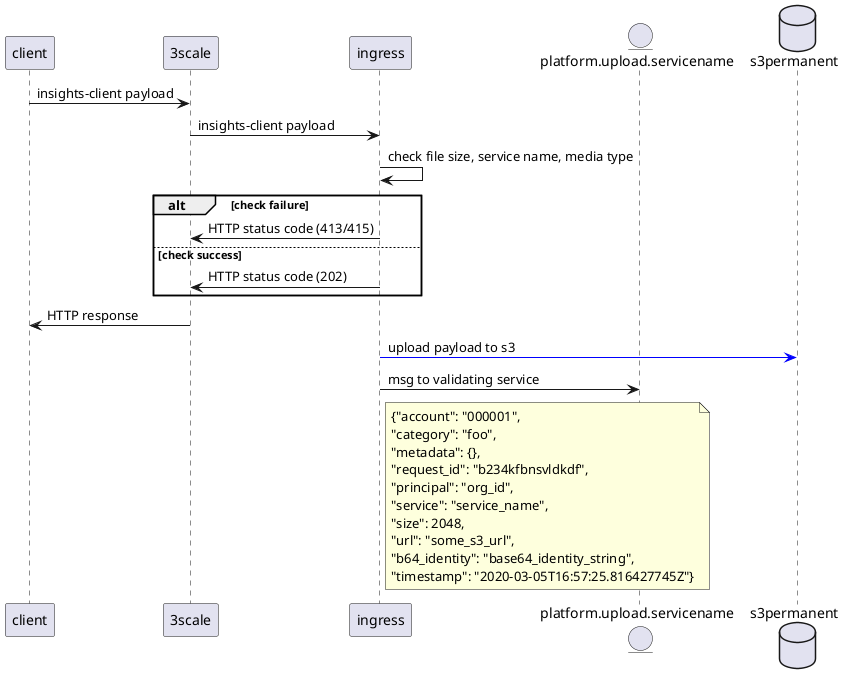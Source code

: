 @startuml ingress
participant client
participant 3scale
participant ingress
entity platform.upload.servicename
database s3permanent
client->3scale: insights-client payload
3scale->ingress: insights-client payload
ingress->ingress: check file size, service name, media type
alt check failure
    ingress->3scale: HTTP status code (413/415)
else check success
    ingress->3scale: HTTP status code (202)
end
3scale->client: HTTP response
ingress-[#blue]>s3permanent: upload payload to s3
ingress->platform.upload.servicename: msg to validating service
Note right of ingress: {"account": "000001",\n"category": "foo",\n"metadata": {},\n"request_id": "b234kfbnsvldkdf",\n"principal": "org_id",\n"service": "service_name",\n"size": 2048,\n"url": "some_s3_url",\n"b64_identity": "base64_identity_string",\n"timestamp": "2020-03-05T16:57:25.816427745Z"}
@enduml
